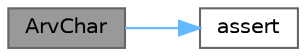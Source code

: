 digraph "ArvChar"
{
 // LATEX_PDF_SIZE
  bgcolor="transparent";
  edge [fontname=Helvetica,fontsize=10,labelfontname=Helvetica,labelfontsize=10];
  node [fontname=Helvetica,fontsize=10,shape=box,height=0.2,width=0.4];
  rankdir="LR";
  Node1 [label="ArvChar",height=0.2,width=0.4,color="gray40", fillcolor="grey60", style="filled", fontcolor="black",tooltip="Retorna o caractere da árvore caso seja diferente de NULL Pré-condição: arvore conter um char...."];
  Node1 -> Node2 [color="steelblue1",style="solid"];
  Node2 [label="assert",height=0.2,width=0.4,color="grey40", fillcolor="white", style="filled",URL="$bitmap_8c.html#ae6321531d73ebab0e0f1081a903be53c",tooltip=" "];
}

